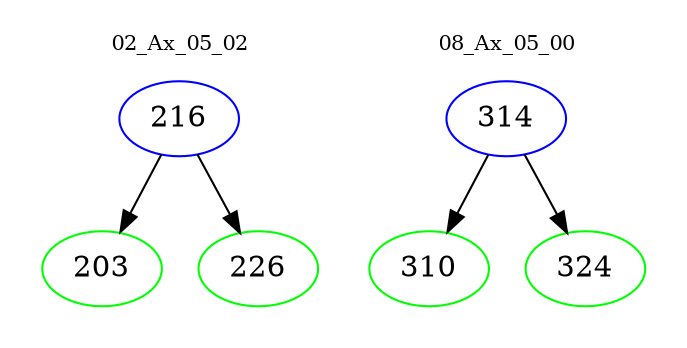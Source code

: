digraph{
subgraph cluster_0 {
color = white
label = "02_Ax_05_02";
fontsize=10;
T0_216 [label="216", color="blue"]
T0_216 -> T0_203 [color="black"]
T0_203 [label="203", color="green"]
T0_216 -> T0_226 [color="black"]
T0_226 [label="226", color="green"]
}
subgraph cluster_1 {
color = white
label = "08_Ax_05_00";
fontsize=10;
T1_314 [label="314", color="blue"]
T1_314 -> T1_310 [color="black"]
T1_310 [label="310", color="green"]
T1_314 -> T1_324 [color="black"]
T1_324 [label="324", color="green"]
}
}
